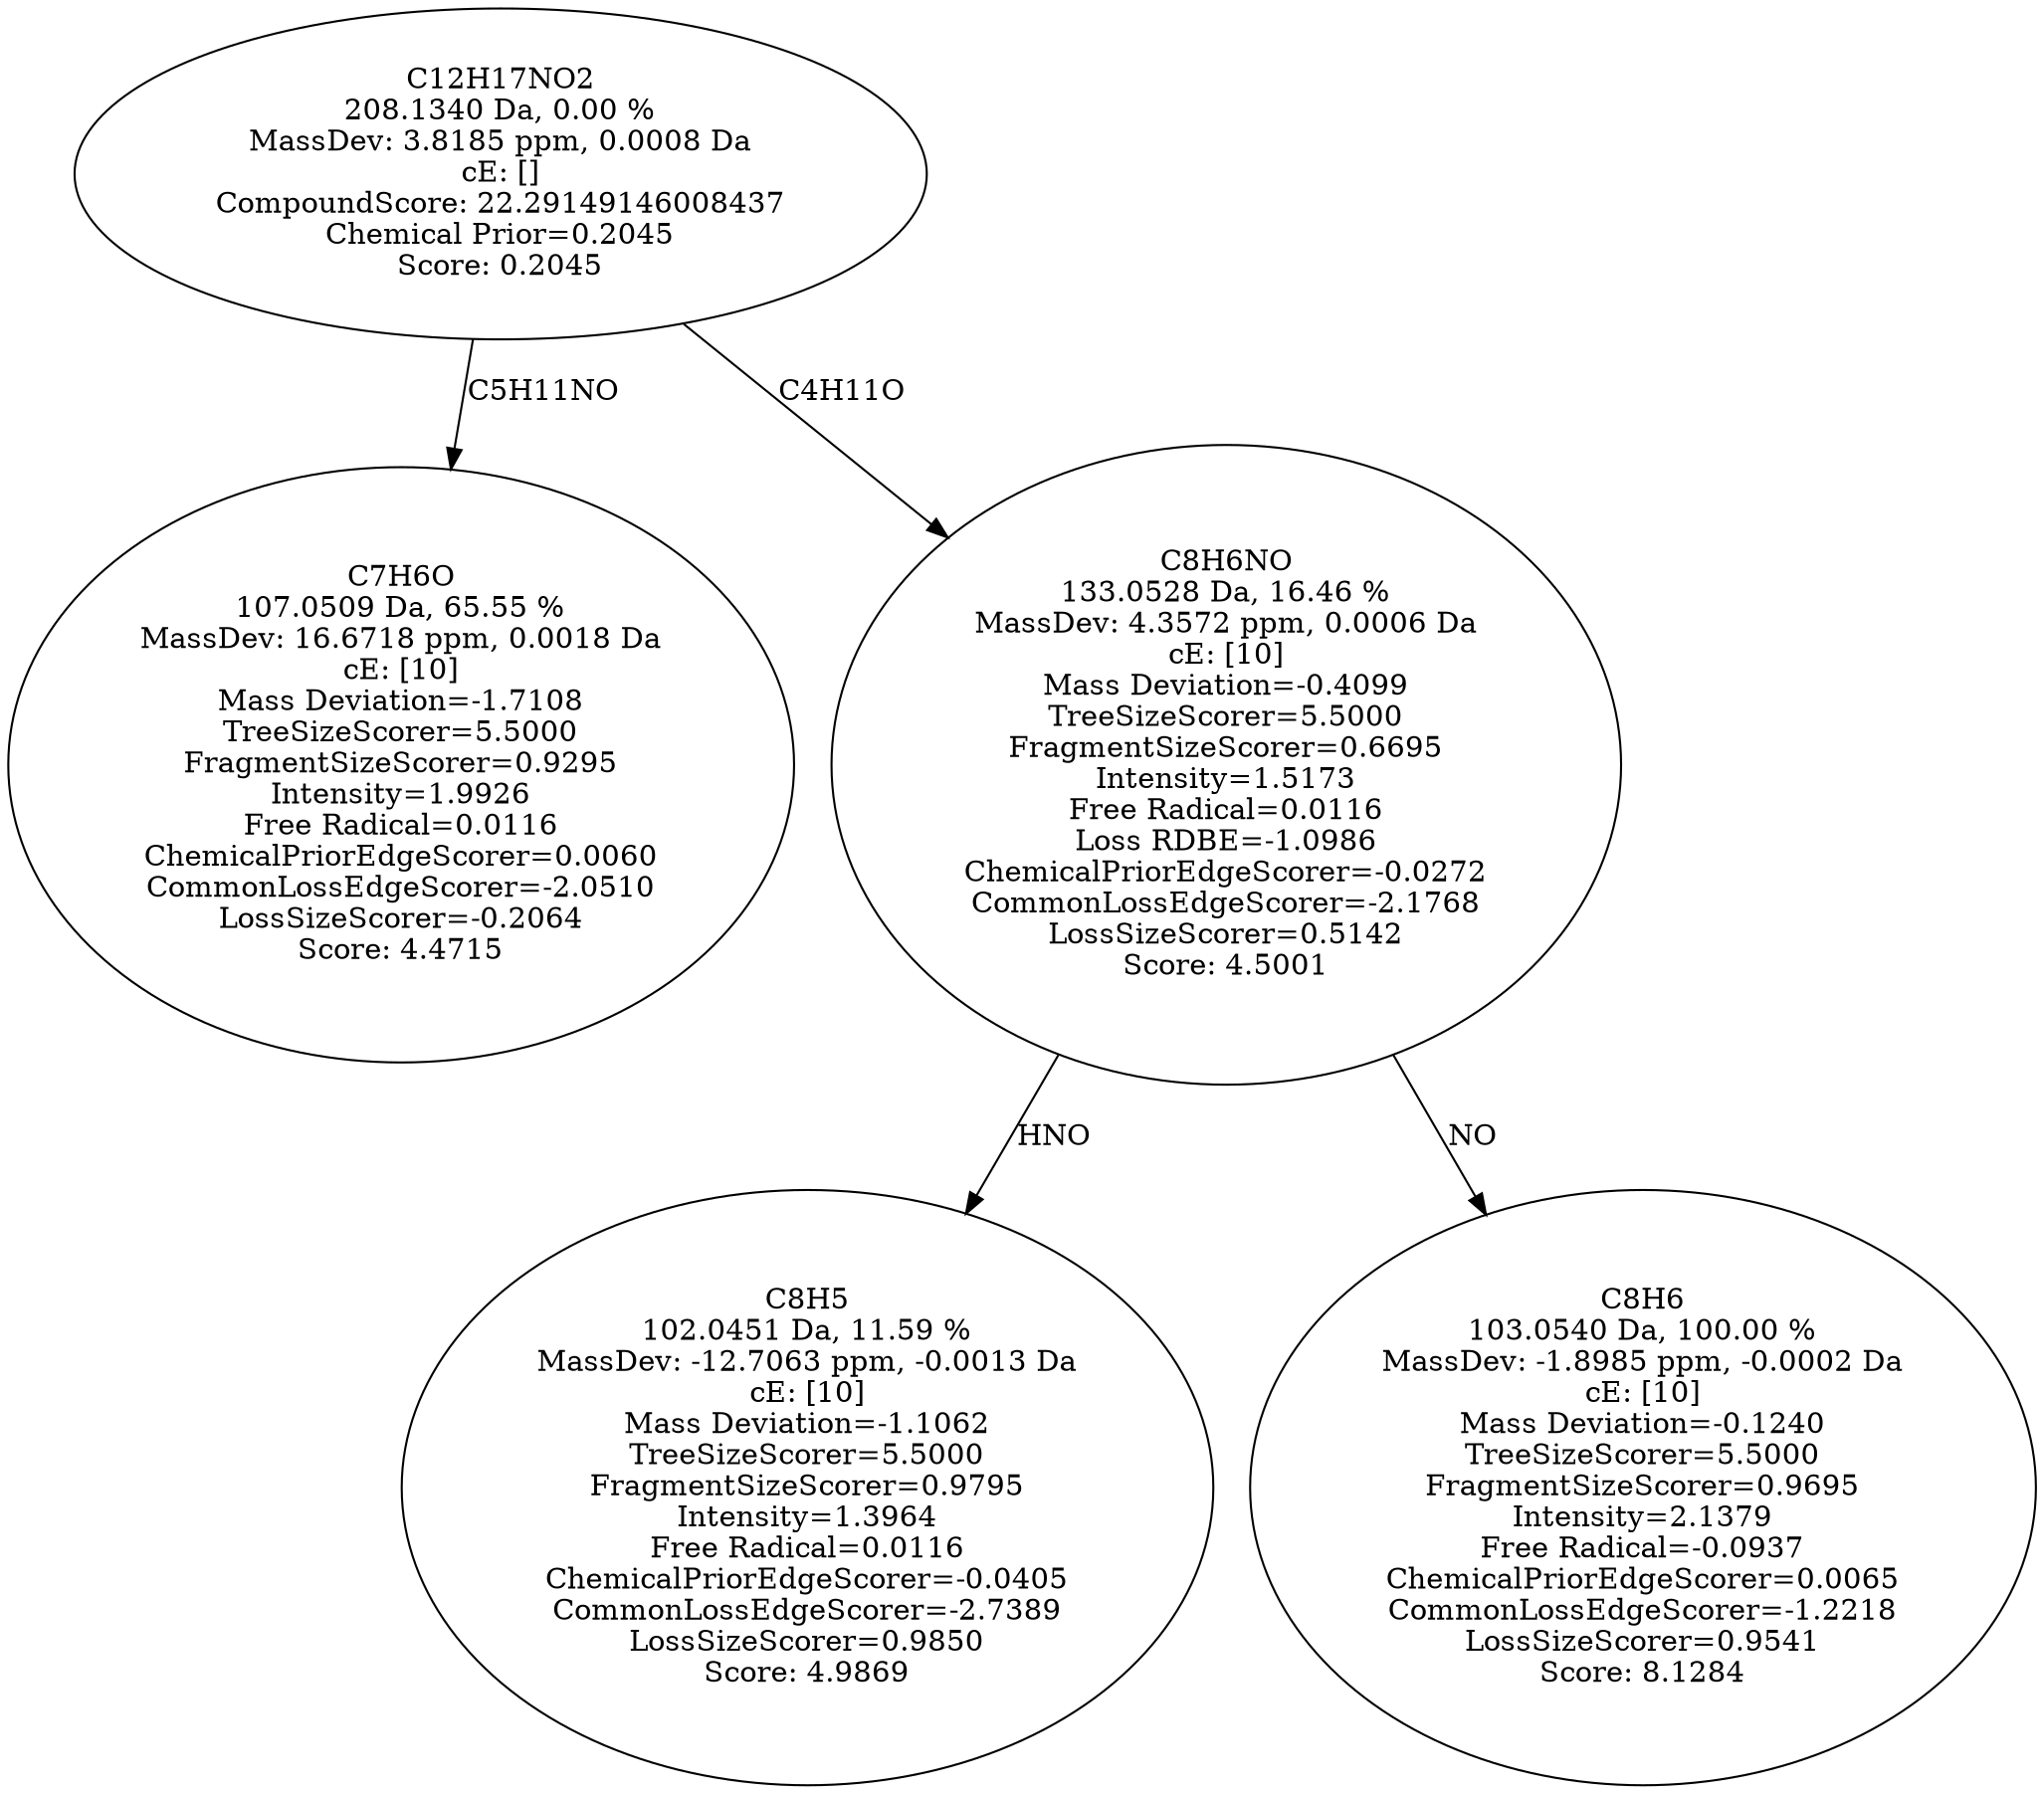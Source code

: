 strict digraph {
v1 [label="C7H6O\n107.0509 Da, 65.55 %\nMassDev: 16.6718 ppm, 0.0018 Da\ncE: [10]\nMass Deviation=-1.7108\nTreeSizeScorer=5.5000\nFragmentSizeScorer=0.9295\nIntensity=1.9926\nFree Radical=0.0116\nChemicalPriorEdgeScorer=0.0060\nCommonLossEdgeScorer=-2.0510\nLossSizeScorer=-0.2064\nScore: 4.4715"];
v2 [label="C8H5\n102.0451 Da, 11.59 %\nMassDev: -12.7063 ppm, -0.0013 Da\ncE: [10]\nMass Deviation=-1.1062\nTreeSizeScorer=5.5000\nFragmentSizeScorer=0.9795\nIntensity=1.3964\nFree Radical=0.0116\nChemicalPriorEdgeScorer=-0.0405\nCommonLossEdgeScorer=-2.7389\nLossSizeScorer=0.9850\nScore: 4.9869"];
v3 [label="C8H6\n103.0540 Da, 100.00 %\nMassDev: -1.8985 ppm, -0.0002 Da\ncE: [10]\nMass Deviation=-0.1240\nTreeSizeScorer=5.5000\nFragmentSizeScorer=0.9695\nIntensity=2.1379\nFree Radical=-0.0937\nChemicalPriorEdgeScorer=0.0065\nCommonLossEdgeScorer=-1.2218\nLossSizeScorer=0.9541\nScore: 8.1284"];
v4 [label="C8H6NO\n133.0528 Da, 16.46 %\nMassDev: 4.3572 ppm, 0.0006 Da\ncE: [10]\nMass Deviation=-0.4099\nTreeSizeScorer=5.5000\nFragmentSizeScorer=0.6695\nIntensity=1.5173\nFree Radical=0.0116\nLoss RDBE=-1.0986\nChemicalPriorEdgeScorer=-0.0272\nCommonLossEdgeScorer=-2.1768\nLossSizeScorer=0.5142\nScore: 4.5001"];
v5 [label="C12H17NO2\n208.1340 Da, 0.00 %\nMassDev: 3.8185 ppm, 0.0008 Da\ncE: []\nCompoundScore: 22.29149146008437\nChemical Prior=0.2045\nScore: 0.2045"];
v5 -> v1 [label="C5H11NO"];
v4 -> v2 [label="HNO"];
v4 -> v3 [label="NO"];
v5 -> v4 [label="C4H11O"];
}